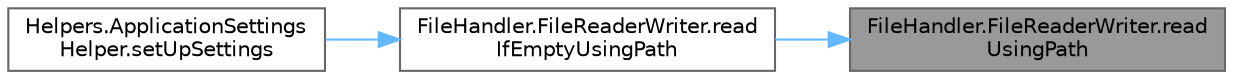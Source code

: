 digraph "FileHandler.FileReaderWriter.readUsingPath"
{
 // LATEX_PDF_SIZE
  bgcolor="transparent";
  edge [fontname=Helvetica,fontsize=10,labelfontname=Helvetica,labelfontsize=10];
  node [fontname=Helvetica,fontsize=10,shape=box,height=0.2,width=0.4];
  rankdir="RL";
  Node1 [id="Node000001",label="FileHandler.FileReaderWriter.read\lUsingPath",height=0.2,width=0.4,color="gray40", fillcolor="grey60", style="filled", fontcolor="black",tooltip=" "];
  Node1 -> Node2 [id="edge1_Node000001_Node000002",dir="back",color="steelblue1",style="solid",tooltip=" "];
  Node2 [id="Node000002",label="FileHandler.FileReaderWriter.read\lIfEmptyUsingPath",height=0.2,width=0.4,color="grey40", fillcolor="white", style="filled",URL="$class_file_handler_1_1_file_reader_writer.html#ad90a902a5382baf3aedb462b5012c870",tooltip=" "];
  Node2 -> Node3 [id="edge2_Node000002_Node000003",dir="back",color="steelblue1",style="solid",tooltip=" "];
  Node3 [id="Node000003",label="Helpers.ApplicationSettings\lHelper.setUpSettings",height=0.2,width=0.4,color="grey40", fillcolor="white", style="filled",URL="$class_helpers_1_1_application_settings_helper.html#a6ec4da44b439b40a435225a556c3e7de",tooltip=" "];
}
